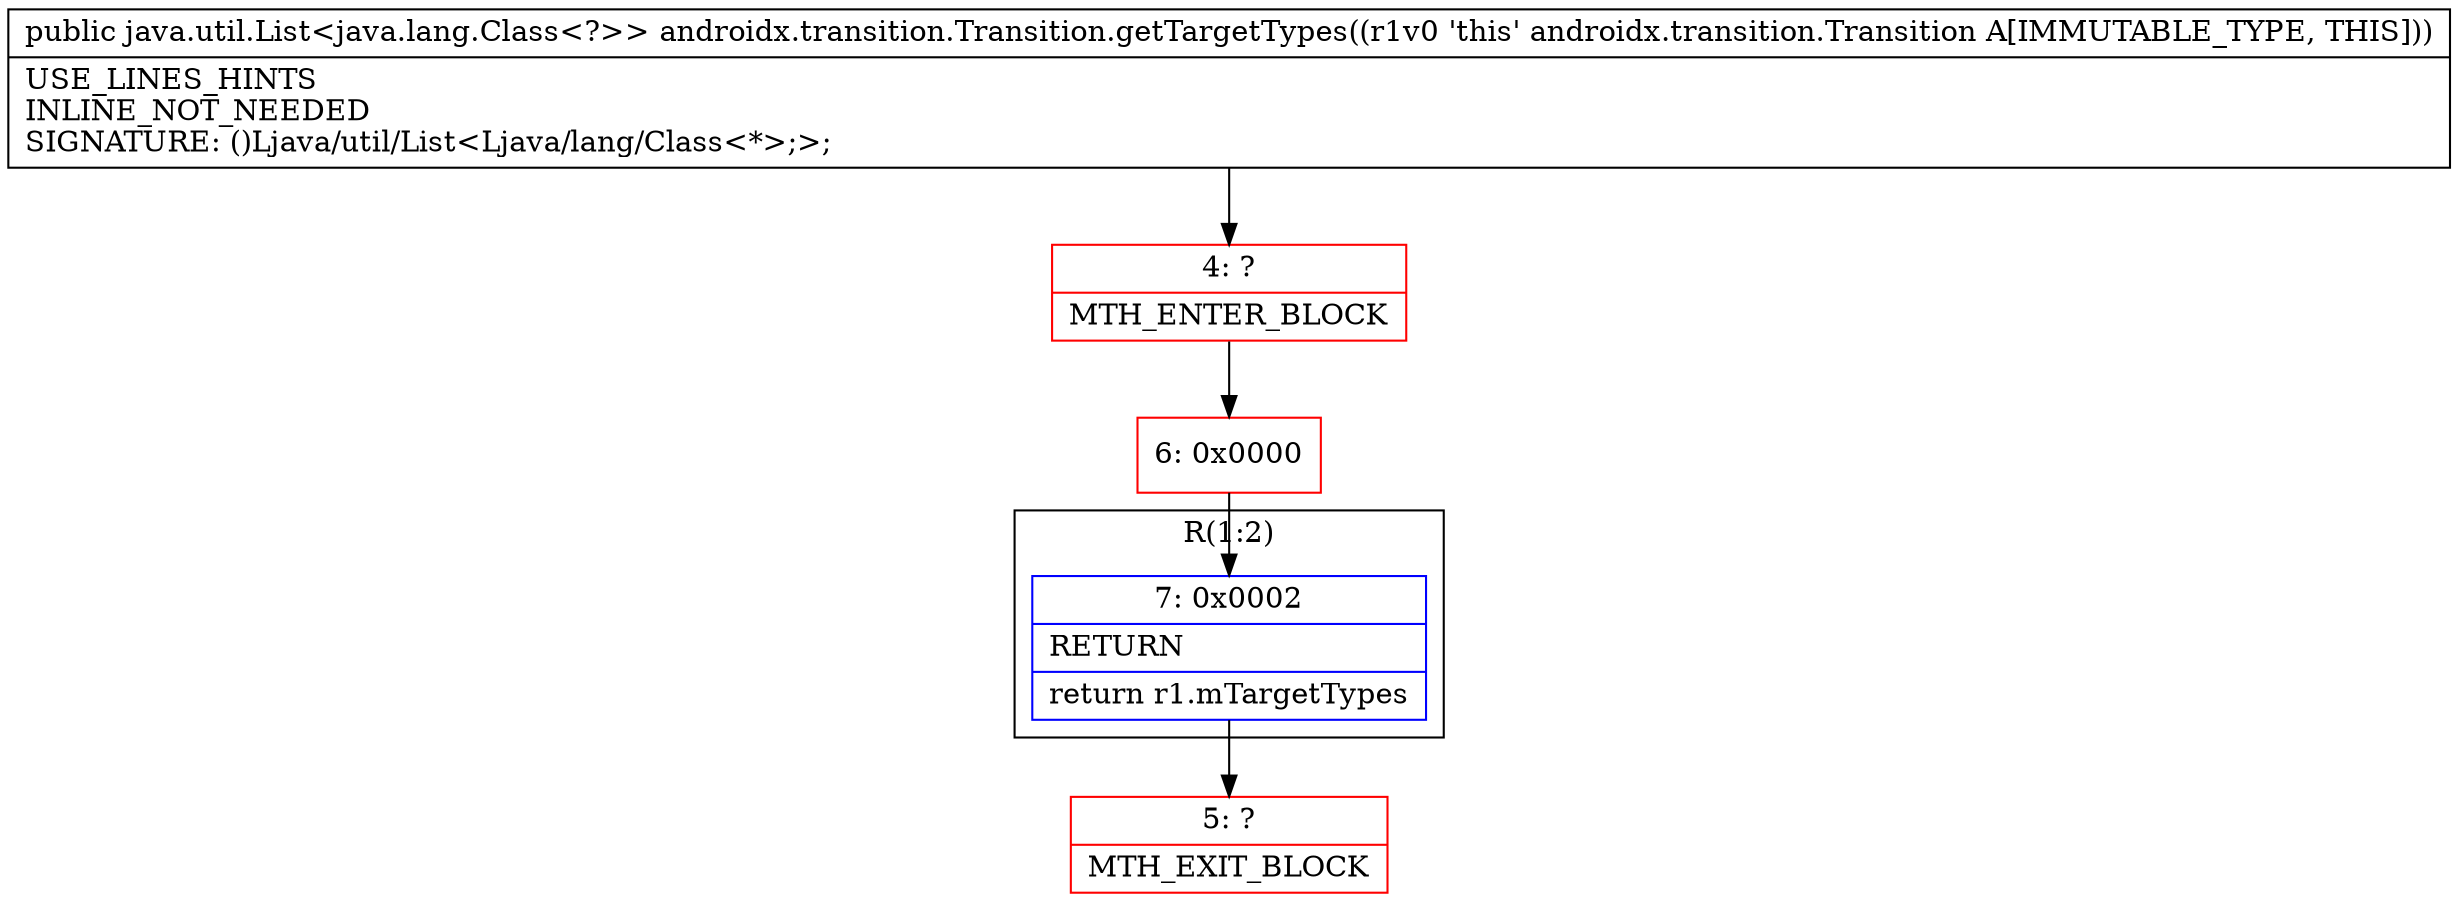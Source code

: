 digraph "CFG forandroidx.transition.Transition.getTargetTypes()Ljava\/util\/List;" {
subgraph cluster_Region_500675585 {
label = "R(1:2)";
node [shape=record,color=blue];
Node_7 [shape=record,label="{7\:\ 0x0002|RETURN\l|return r1.mTargetTypes\l}"];
}
Node_4 [shape=record,color=red,label="{4\:\ ?|MTH_ENTER_BLOCK\l}"];
Node_6 [shape=record,color=red,label="{6\:\ 0x0000}"];
Node_5 [shape=record,color=red,label="{5\:\ ?|MTH_EXIT_BLOCK\l}"];
MethodNode[shape=record,label="{public java.util.List\<java.lang.Class\<?\>\> androidx.transition.Transition.getTargetTypes((r1v0 'this' androidx.transition.Transition A[IMMUTABLE_TYPE, THIS]))  | USE_LINES_HINTS\lINLINE_NOT_NEEDED\lSIGNATURE: ()Ljava\/util\/List\<Ljava\/lang\/Class\<*\>;\>;\l}"];
MethodNode -> Node_4;Node_7 -> Node_5;
Node_4 -> Node_6;
Node_6 -> Node_7;
}

